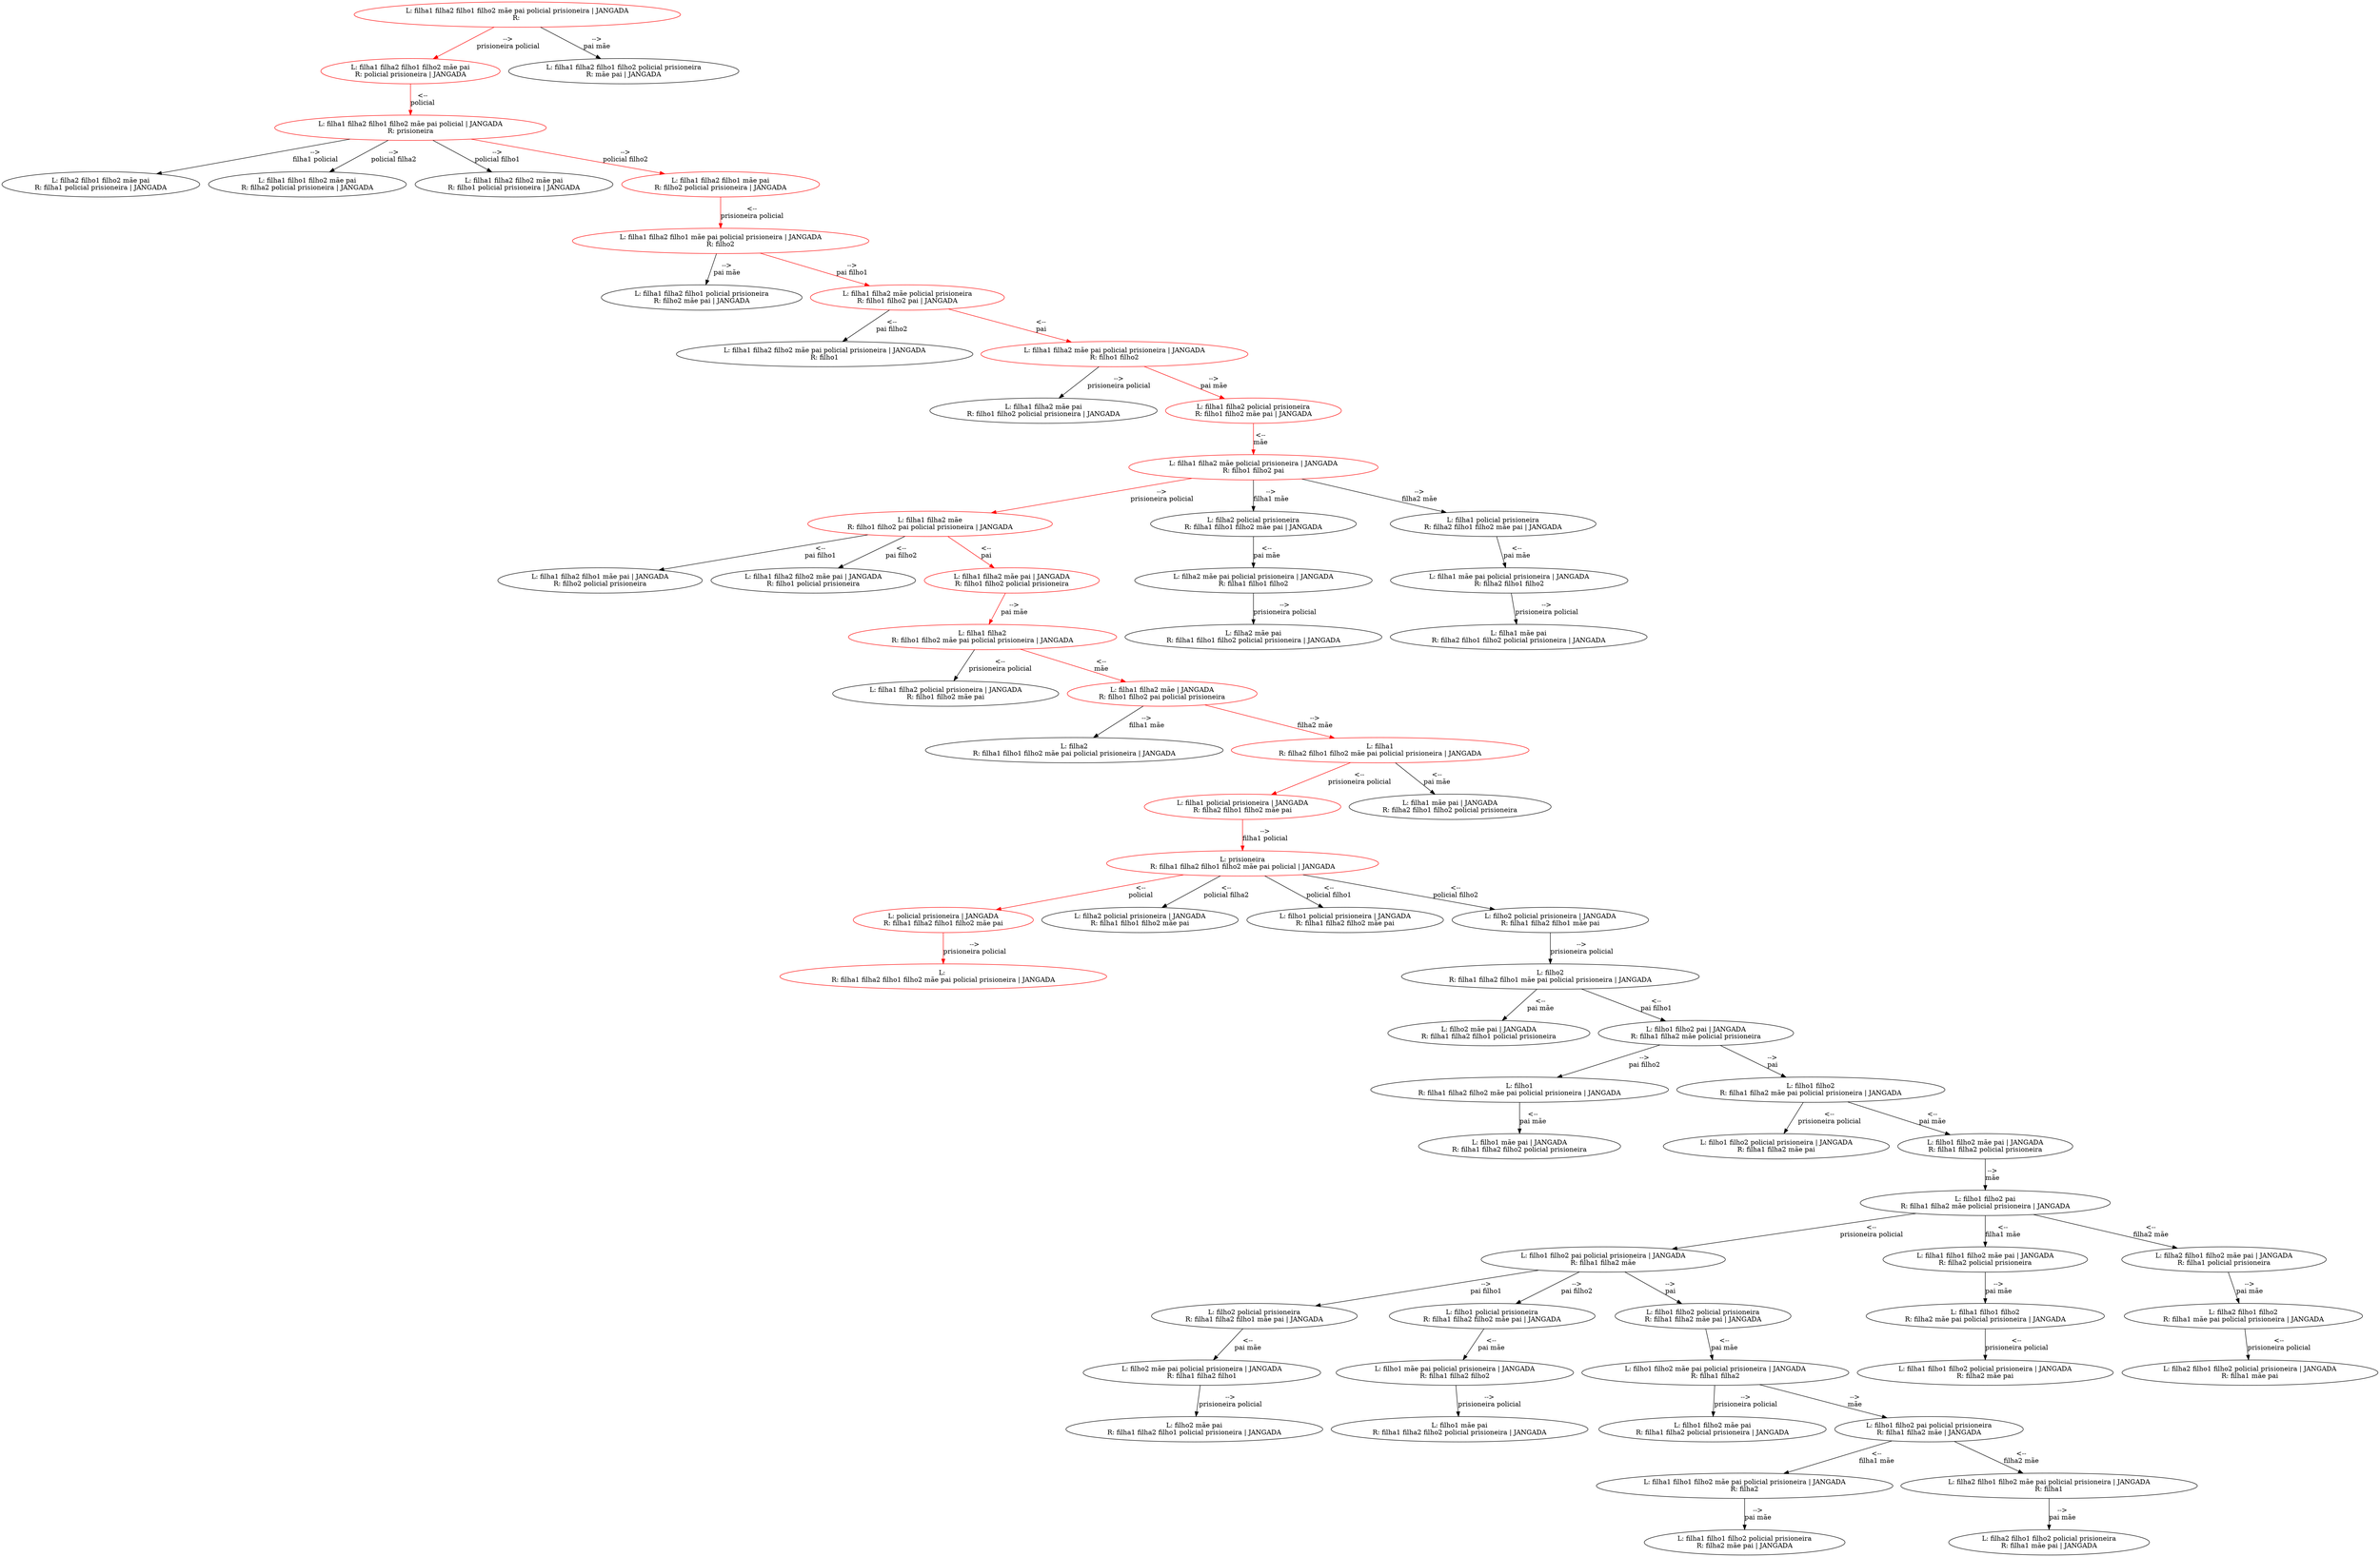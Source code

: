 digraph {
0 [label="L: filha1 filha2 filho1 filho2 mãe pai policial prisioneira | JANGADA
R: 
"][color="red"]
0 -> 1 [label="-->
prisioneira policial
"][color="red"]
1 [label="L: filha1 filha2 filho1 filho2 mãe pai
R: policial prisioneira | JANGADA
"][color="red"]
1 -> 3 [label="<--
policial
"][color="red"]
3 [label="L: filha1 filha2 filho1 filho2 mãe pai policial | JANGADA
R: prisioneira
"][color="red"]
3 -> 4 [label="-->
filha1 policial
"]
4 [label="L: filha2 filho1 filho2 mãe pai
R: filha1 policial prisioneira | JANGADA
"]
3 -> 5 [label="-->
policial filha2
"]
5 [label="L: filha1 filho1 filho2 mãe pai
R: filha2 policial prisioneira | JANGADA
"]
3 -> 6 [label="-->
policial filho1
"]
6 [label="L: filha1 filha2 filho2 mãe pai
R: filho1 policial prisioneira | JANGADA
"]
3 -> 7 [label="-->
policial filho2
"][color="red"]
7 [label="L: filha1 filha2 filho1 mãe pai
R: filho2 policial prisioneira | JANGADA
"][color="red"]
7 -> 8 [label="<--
prisioneira policial
"][color="red"]
8 [label="L: filha1 filha2 filho1 mãe pai policial prisioneira | JANGADA
R: filho2
"][color="red"]
8 -> 9 [label="-->
pai mãe
"]
9 [label="L: filha1 filha2 filho1 policial prisioneira
R: filho2 mãe pai | JANGADA
"]
8 -> 10 [label="-->
pai filho1
"][color="red"]
10 [label="L: filha1 filha2 mãe policial prisioneira
R: filho1 filho2 pai | JANGADA
"][color="red"]
10 -> 11 [label="<--
pai filho2
"]
11 [label="L: filha1 filha2 filho2 mãe pai policial prisioneira | JANGADA
R: filho1
"]
10 -> 12 [label="<--
pai
"][color="red"]
12 [label="L: filha1 filha2 mãe pai policial prisioneira | JANGADA
R: filho1 filho2
"][color="red"]
12 -> 13 [label="-->
prisioneira policial
"]
13 [label="L: filha1 filha2 mãe pai
R: filho1 filho2 policial prisioneira | JANGADA
"]
12 -> 14 [label="-->
pai mãe
"][color="red"]
14 [label="L: filha1 filha2 policial prisioneira
R: filho1 filho2 mãe pai | JANGADA
"][color="red"]
14 -> 15 [label="<--
mãe
"][color="red"]
15 [label="L: filha1 filha2 mãe policial prisioneira | JANGADA
R: filho1 filho2 pai
"][color="red"]
15 -> 16 [label="-->
prisioneira policial
"][color="red"]
16 [label="L: filha1 filha2 mãe
R: filho1 filho2 pai policial prisioneira | JANGADA
"][color="red"]
16 -> 23 [label="<--
pai filho1
"]
23 [label="L: filha1 filha2 filho1 mãe pai | JANGADA
R: filho2 policial prisioneira
"]
16 -> 24 [label="<--
pai filho2
"]
24 [label="L: filha1 filha2 filho2 mãe pai | JANGADA
R: filho1 policial prisioneira
"]
16 -> 25 [label="<--
pai
"][color="red"]
25 [label="L: filha1 filha2 mãe pai | JANGADA
R: filho1 filho2 policial prisioneira
"][color="red"]
25 -> 26 [label="-->
pai mãe
"][color="red"]
26 [label="L: filha1 filha2
R: filho1 filho2 mãe pai policial prisioneira | JANGADA
"][color="red"]
26 -> 27 [label="<--
prisioneira policial
"]
27 [label="L: filha1 filha2 policial prisioneira | JANGADA
R: filho1 filho2 mãe pai
"]
26 -> 28 [label="<--
mãe
"][color="red"]
28 [label="L: filha1 filha2 mãe | JANGADA
R: filho1 filho2 pai policial prisioneira
"][color="red"]
28 -> 29 [label="-->
filha1 mãe
"]
29 [label="L: filha2
R: filha1 filho1 filho2 mãe pai policial prisioneira | JANGADA
"]
28 -> 30 [label="-->
filha2 mãe
"][color="red"]
30 [label="L: filha1
R: filha2 filho1 filho2 mãe pai policial prisioneira | JANGADA
"][color="red"]
30 -> 31 [label="<--
prisioneira policial
"][color="red"]
31 [label="L: filha1 policial prisioneira | JANGADA
R: filha2 filho1 filho2 mãe pai
"][color="red"]
31 -> 33 [label="-->
filha1 policial
"][color="red"]
33 [label="L: prisioneira
R: filha1 filha2 filho1 filho2 mãe pai policial | JANGADA
"][color="red"]
33 -> 34 [label="<--
policial
"][color="red"]
34 [label="L: policial prisioneira | JANGADA
R: filha1 filha2 filho1 filho2 mãe pai
"][color="red"]
34 -> 68 [label="-->
prisioneira policial
"][color="red"]
68 [label="L: 
R: filha1 filha2 filho1 filho2 mãe pai policial prisioneira | JANGADA
"][color="red"]
33 -> 35 [label="<--
policial filha2
"]
35 [label="L: filha2 policial prisioneira | JANGADA
R: filha1 filho1 filho2 mãe pai
"]
33 -> 36 [label="<--
policial filho1
"]
36 [label="L: filho1 policial prisioneira | JANGADA
R: filha1 filha2 filho2 mãe pai
"]
33 -> 37 [label="<--
policial filho2
"]
37 [label="L: filho2 policial prisioneira | JANGADA
R: filha1 filha2 filho1 mãe pai
"]
37 -> 38 [label="-->
prisioneira policial
"]
38 [label="L: filho2
R: filha1 filha2 filho1 mãe pai policial prisioneira | JANGADA
"]
38 -> 39 [label="<--
pai mãe
"]
39 [label="L: filho2 mãe pai | JANGADA
R: filha1 filha2 filho1 policial prisioneira
"]
38 -> 40 [label="<--
pai filho1
"]
40 [label="L: filho1 filho2 pai | JANGADA
R: filha1 filha2 mãe policial prisioneira
"]
40 -> 41 [label="-->
pai filho2
"]
41 [label="L: filho1
R: filha1 filha2 filho2 mãe pai policial prisioneira | JANGADA
"]
41 -> 67 [label="<--
pai mãe
"]
67 [label="L: filho1 mãe pai | JANGADA
R: filha1 filha2 filho2 policial prisioneira
"]
40 -> 42 [label="-->
pai
"]
42 [label="L: filho1 filho2
R: filha1 filha2 mãe pai policial prisioneira | JANGADA
"]
42 -> 43 [label="<--
prisioneira policial
"]
43 [label="L: filho1 filho2 policial prisioneira | JANGADA
R: filha1 filha2 mãe pai
"]
42 -> 44 [label="<--
pai mãe
"]
44 [label="L: filho1 filho2 mãe pai | JANGADA
R: filha1 filha2 policial prisioneira
"]
44 -> 45 [label="-->
mãe
"]
45 [label="L: filho1 filho2 pai
R: filha1 filha2 mãe policial prisioneira | JANGADA
"]
45 -> 46 [label="<--
prisioneira policial
"]
46 [label="L: filho1 filho2 pai policial prisioneira | JANGADA
R: filha1 filha2 mãe
"]
46 -> 53 [label="-->
pai filho1
"]
53 [label="L: filho2 policial prisioneira
R: filha1 filha2 filho1 mãe pai | JANGADA
"]
53 -> 65 [label="<--
pai mãe
"]
65 [label="L: filho2 mãe pai policial prisioneira | JANGADA
R: filha1 filha2 filho1
"]
65 -> 66 [label="-->
prisioneira policial
"]
66 [label="L: filho2 mãe pai
R: filha1 filha2 filho1 policial prisioneira | JANGADA
"]
46 -> 54 [label="-->
pai filho2
"]
54 [label="L: filho1 policial prisioneira
R: filha1 filha2 filho2 mãe pai | JANGADA
"]
54 -> 63 [label="<--
pai mãe
"]
63 [label="L: filho1 mãe pai policial prisioneira | JANGADA
R: filha1 filha2 filho2
"]
63 -> 64 [label="-->
prisioneira policial
"]
64 [label="L: filho1 mãe pai
R: filha1 filha2 filho2 policial prisioneira | JANGADA
"]
46 -> 55 [label="-->
pai
"]
55 [label="L: filho1 filho2 policial prisioneira
R: filha1 filha2 mãe pai | JANGADA
"]
55 -> 56 [label="<--
pai mãe
"]
56 [label="L: filho1 filho2 mãe pai policial prisioneira | JANGADA
R: filha1 filha2
"]
56 -> 57 [label="-->
prisioneira policial
"]
57 [label="L: filho1 filho2 mãe pai
R: filha1 filha2 policial prisioneira | JANGADA
"]
56 -> 58 [label="-->
mãe
"]
58 [label="L: filho1 filho2 pai policial prisioneira
R: filha1 filha2 mãe | JANGADA
"]
58 -> 59 [label="<--
filha1 mãe
"]
59 [label="L: filha1 filho1 filho2 mãe pai policial prisioneira | JANGADA
R: filha2
"]
59 -> 62 [label="-->
pai mãe
"]
62 [label="L: filha1 filho1 filho2 policial prisioneira
R: filha2 mãe pai | JANGADA
"]
58 -> 60 [label="<--
filha2 mãe
"]
60 [label="L: filha2 filho1 filho2 mãe pai policial prisioneira | JANGADA
R: filha1
"]
60 -> 61 [label="-->
pai mãe
"]
61 [label="L: filha2 filho1 filho2 policial prisioneira
R: filha1 mãe pai | JANGADA
"]
45 -> 47 [label="<--
filha1 mãe
"]
47 [label="L: filha1 filho1 filho2 mãe pai | JANGADA
R: filha2 policial prisioneira
"]
47 -> 51 [label="-->
pai mãe
"]
51 [label="L: filha1 filho1 filho2
R: filha2 mãe pai policial prisioneira | JANGADA
"]
51 -> 52 [label="<--
prisioneira policial
"]
52 [label="L: filha1 filho1 filho2 policial prisioneira | JANGADA
R: filha2 mãe pai
"]
45 -> 48 [label="<--
filha2 mãe
"]
48 [label="L: filha2 filho1 filho2 mãe pai | JANGADA
R: filha1 policial prisioneira
"]
48 -> 49 [label="-->
pai mãe
"]
49 [label="L: filha2 filho1 filho2
R: filha1 mãe pai policial prisioneira | JANGADA
"]
49 -> 50 [label="<--
prisioneira policial
"]
50 [label="L: filha2 filho1 filho2 policial prisioneira | JANGADA
R: filha1 mãe pai
"]
30 -> 32 [label="<--
pai mãe
"]
32 [label="L: filha1 mãe pai | JANGADA
R: filha2 filho1 filho2 policial prisioneira
"]
15 -> 17 [label="-->
filha1 mãe
"]
17 [label="L: filha2 policial prisioneira
R: filha1 filho1 filho2 mãe pai | JANGADA
"]
17 -> 21 [label="<--
pai mãe
"]
21 [label="L: filha2 mãe pai policial prisioneira | JANGADA
R: filha1 filho1 filho2
"]
21 -> 22 [label="-->
prisioneira policial
"]
22 [label="L: filha2 mãe pai
R: filha1 filho1 filho2 policial prisioneira | JANGADA
"]
15 -> 18 [label="-->
filha2 mãe
"]
18 [label="L: filha1 policial prisioneira
R: filha2 filho1 filho2 mãe pai | JANGADA
"]
18 -> 19 [label="<--
pai mãe
"]
19 [label="L: filha1 mãe pai policial prisioneira | JANGADA
R: filha2 filho1 filho2
"]
19 -> 20 [label="-->
prisioneira policial
"]
20 [label="L: filha1 mãe pai
R: filha2 filho1 filho2 policial prisioneira | JANGADA
"]
0 -> 2 [label="-->
pai mãe
"]
2 [label="L: filha1 filha2 filho1 filho2 policial prisioneira
R: mãe pai | JANGADA
"]
}
